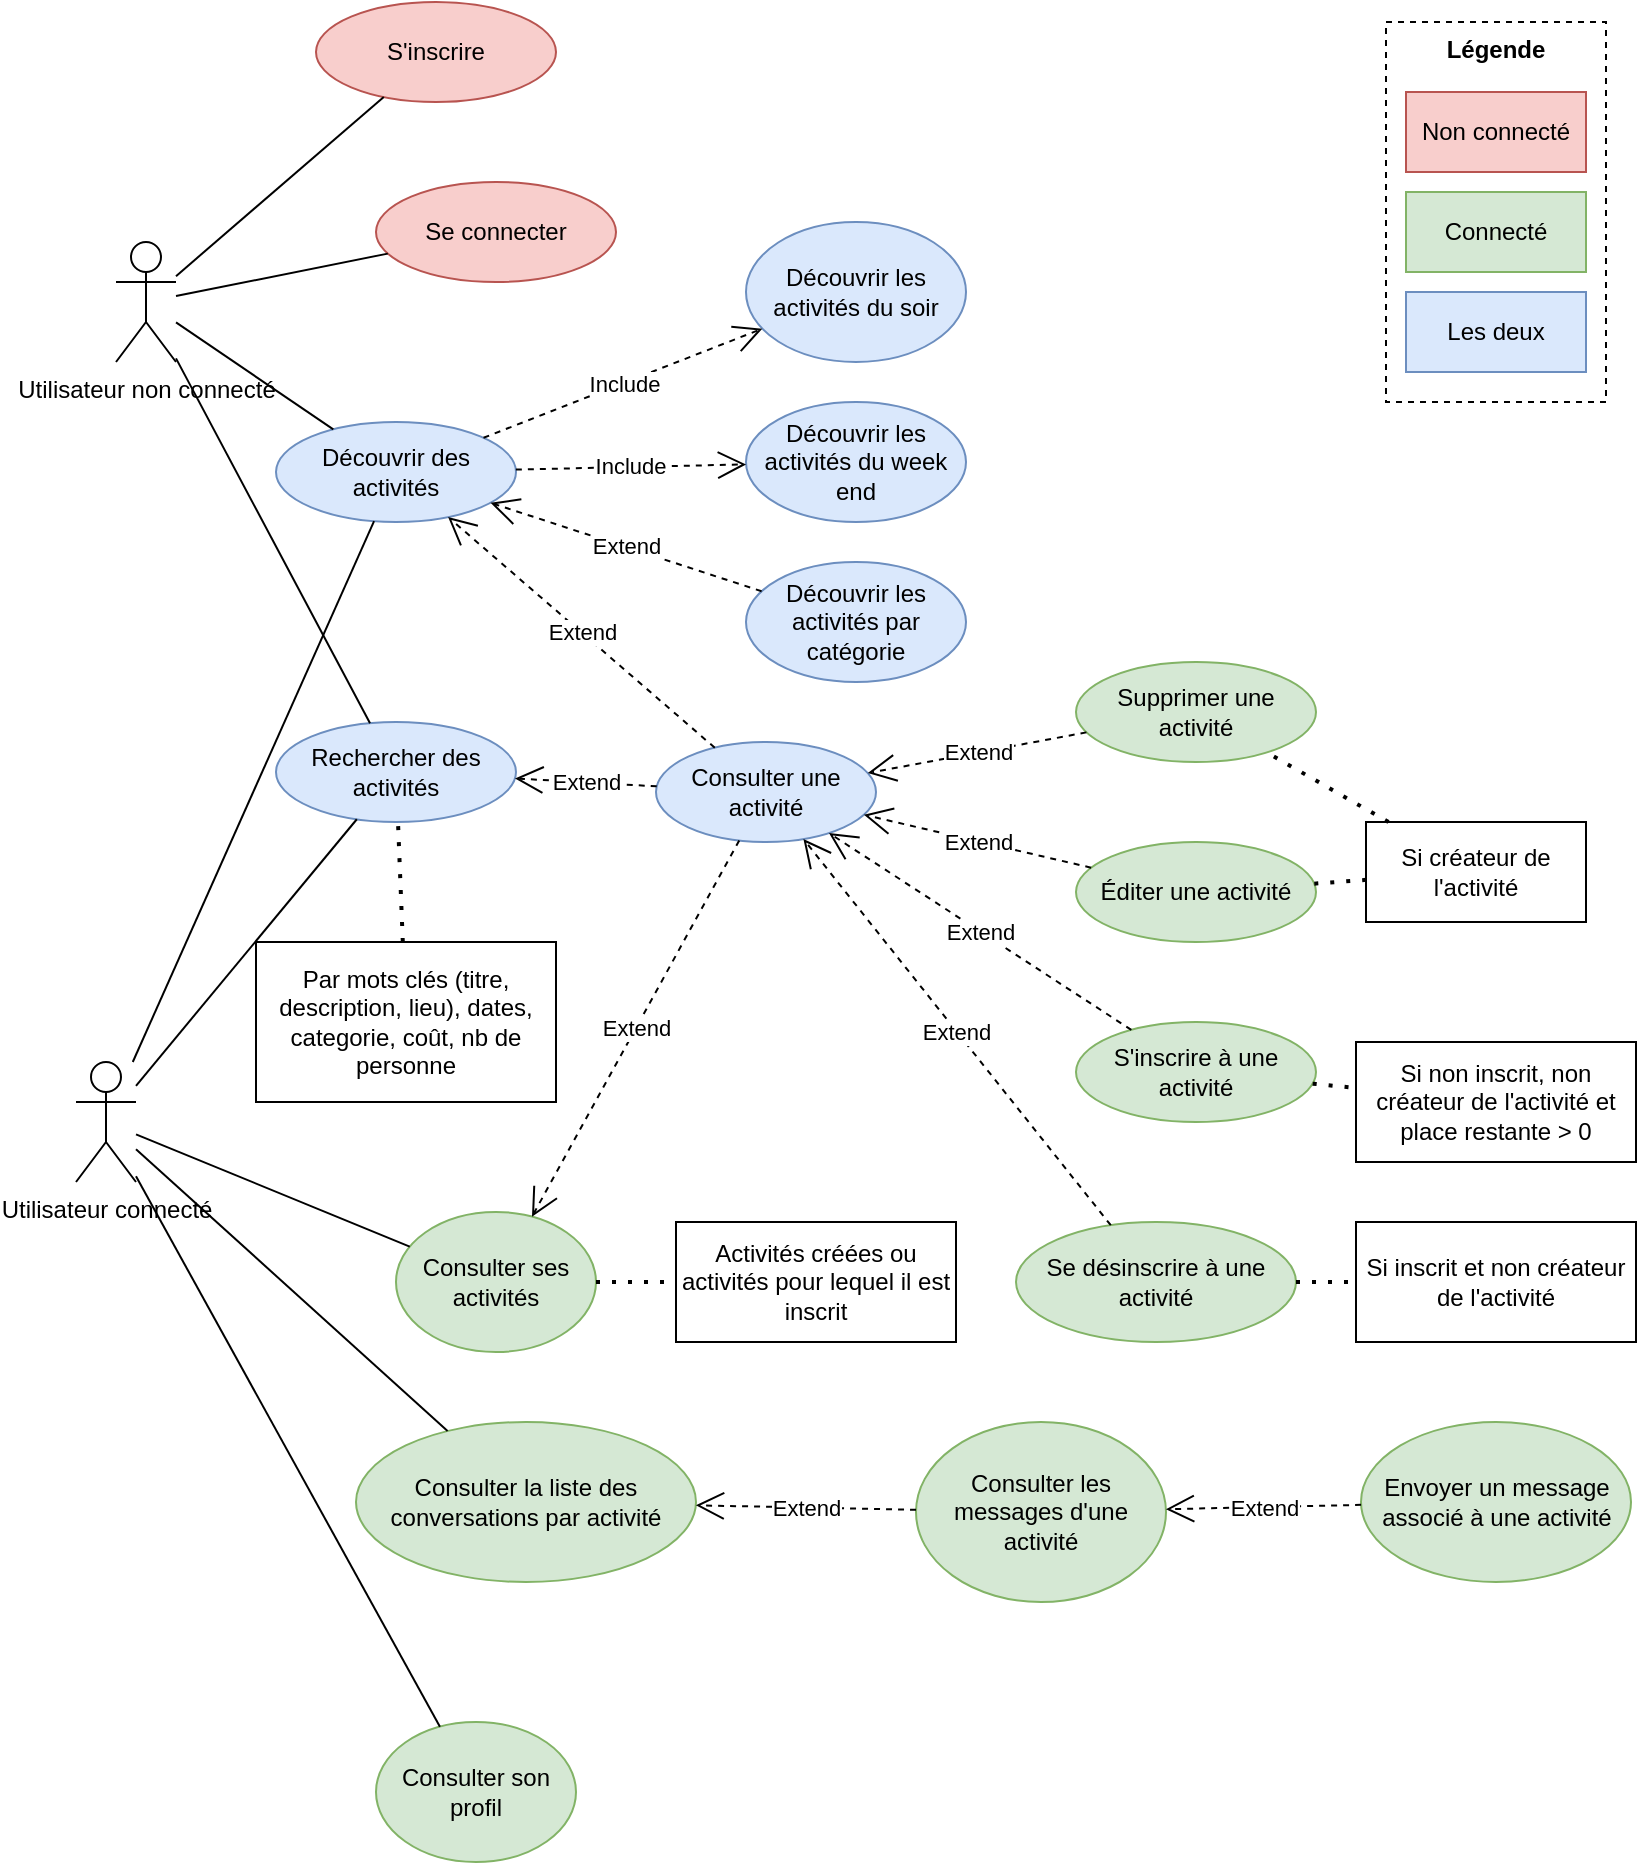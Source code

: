 <mxfile>
    <diagram id="GqkMFVIw6JVM-n9Q7T_5" name="Page-1">
        <mxGraphModel dx="2520" dy="1095" grid="1" gridSize="10" guides="1" tooltips="1" connect="1" arrows="1" fold="1" page="1" pageScale="1" pageWidth="850" pageHeight="1100" math="0" shadow="0">
            <root>
                <mxCell id="0"/>
                <mxCell id="1" parent="0"/>
                <mxCell id="86" value="&lt;b&gt;Légende&lt;/b&gt;" style="rounded=0;whiteSpace=wrap;html=1;dashed=1;verticalAlign=top;" vertex="1" parent="1">
                    <mxGeometry x="695" y="40" width="110" height="190" as="geometry"/>
                </mxCell>
                <mxCell id="2" value="Utilisateur non connecté" style="shape=umlActor;verticalLabelPosition=bottom;verticalAlign=top;html=1;outlineConnect=0;" vertex="1" parent="1">
                    <mxGeometry x="60" y="150" width="30" height="60" as="geometry"/>
                </mxCell>
                <mxCell id="3" value="S'inscrire" style="ellipse;whiteSpace=wrap;html=1;fillColor=#f8cecc;strokeColor=#b85450;" vertex="1" parent="1">
                    <mxGeometry x="160" y="30" width="120" height="50" as="geometry"/>
                </mxCell>
                <mxCell id="5" value="Se connecter" style="ellipse;whiteSpace=wrap;html=1;fillColor=#f8cecc;strokeColor=#b85450;" vertex="1" parent="1">
                    <mxGeometry x="190" y="120" width="120" height="50" as="geometry"/>
                </mxCell>
                <mxCell id="6" value="Découvrir des activités" style="ellipse;whiteSpace=wrap;html=1;fillColor=#dae8fc;strokeColor=#6c8ebf;" vertex="1" parent="1">
                    <mxGeometry x="140" y="240" width="120" height="50" as="geometry"/>
                </mxCell>
                <mxCell id="7" value="Découvrir les activités du soir" style="ellipse;whiteSpace=wrap;html=1;fillColor=#dae8fc;strokeColor=#6c8ebf;" vertex="1" parent="1">
                    <mxGeometry x="375" y="140" width="110" height="70" as="geometry"/>
                </mxCell>
                <mxCell id="8" value="Découvrir les activités du week end" style="ellipse;whiteSpace=wrap;html=1;fillColor=#dae8fc;strokeColor=#6c8ebf;" vertex="1" parent="1">
                    <mxGeometry x="375" y="230" width="110" height="60" as="geometry"/>
                </mxCell>
                <mxCell id="9" value="Découvrir les activités par catégorie" style="ellipse;whiteSpace=wrap;html=1;fillColor=#dae8fc;strokeColor=#6c8ebf;" vertex="1" parent="1">
                    <mxGeometry x="375" y="310" width="110" height="60" as="geometry"/>
                </mxCell>
                <mxCell id="10" value="Include" style="endArrow=open;endSize=12;dashed=1;html=1;" edge="1" parent="1" source="6" target="7">
                    <mxGeometry width="160" relative="1" as="geometry">
                        <mxPoint x="340" y="210" as="sourcePoint"/>
                        <mxPoint x="500" y="210" as="targetPoint"/>
                    </mxGeometry>
                </mxCell>
                <mxCell id="11" value="Include" style="endArrow=open;endSize=12;dashed=1;html=1;" edge="1" parent="1" source="6" target="8">
                    <mxGeometry width="160" relative="1" as="geometry">
                        <mxPoint x="390" y="315" as="sourcePoint"/>
                        <mxPoint x="500.0" y="285" as="targetPoint"/>
                    </mxGeometry>
                </mxCell>
                <mxCell id="12" value="Extend" style="endArrow=open;endSize=12;dashed=1;html=1;" edge="1" parent="1" source="9" target="6">
                    <mxGeometry width="160" relative="1" as="geometry">
                        <mxPoint x="390" y="315" as="sourcePoint"/>
                        <mxPoint x="502.86" y="367.44" as="targetPoint"/>
                    </mxGeometry>
                </mxCell>
                <mxCell id="13" value="Rechercher des activités" style="ellipse;whiteSpace=wrap;html=1;fillColor=#dae8fc;strokeColor=#6c8ebf;" vertex="1" parent="1">
                    <mxGeometry x="140" y="390" width="120" height="50" as="geometry"/>
                </mxCell>
                <mxCell id="14" value="Par mots clés (titre, description, lieu), dates, categorie, coût, nb de personne" style="rounded=0;whiteSpace=wrap;html=1;" vertex="1" parent="1">
                    <mxGeometry x="130" y="500" width="150" height="80" as="geometry"/>
                </mxCell>
                <mxCell id="16" value="" style="endArrow=none;dashed=1;html=1;dashPattern=1 3;strokeWidth=2;" edge="1" parent="1" source="14" target="13">
                    <mxGeometry width="50" height="50" relative="1" as="geometry">
                        <mxPoint x="500" y="540" as="sourcePoint"/>
                        <mxPoint x="550" y="490" as="targetPoint"/>
                    </mxGeometry>
                </mxCell>
                <mxCell id="22" value="Consulter une activité" style="ellipse;whiteSpace=wrap;html=1;fillColor=#dae8fc;strokeColor=#6c8ebf;" vertex="1" parent="1">
                    <mxGeometry x="330" y="400" width="110" height="50" as="geometry"/>
                </mxCell>
                <mxCell id="23" value="Extend" style="endArrow=open;endSize=12;dashed=1;html=1;" edge="1" parent="1" source="22" target="6">
                    <mxGeometry width="160" relative="1" as="geometry">
                        <mxPoint x="485" y="410" as="sourcePoint"/>
                        <mxPoint x="330" y="340" as="targetPoint"/>
                    </mxGeometry>
                </mxCell>
                <mxCell id="24" value="Extend" style="endArrow=open;endSize=12;dashed=1;html=1;" edge="1" parent="1" source="22" target="13">
                    <mxGeometry width="160" relative="1" as="geometry">
                        <mxPoint x="380" y="530" as="sourcePoint"/>
                        <mxPoint x="287.574" y="332.678" as="targetPoint"/>
                    </mxGeometry>
                </mxCell>
                <mxCell id="25" value="Supprimer une activité" style="ellipse;whiteSpace=wrap;html=1;fillColor=#d5e8d4;strokeColor=#82b366;" vertex="1" parent="1">
                    <mxGeometry x="540" y="360" width="120" height="50" as="geometry"/>
                </mxCell>
                <mxCell id="26" value="Éditer une activité" style="ellipse;whiteSpace=wrap;html=1;fillColor=#d5e8d4;strokeColor=#82b366;" vertex="1" parent="1">
                    <mxGeometry x="540" y="450" width="120" height="50" as="geometry"/>
                </mxCell>
                <mxCell id="27" value="Extend" style="endArrow=open;endSize=12;dashed=1;html=1;" edge="1" parent="1" source="25" target="22">
                    <mxGeometry width="160" relative="1" as="geometry">
                        <mxPoint x="322.396" y="507.197" as="sourcePoint"/>
                        <mxPoint x="252.171" y="563.264" as="targetPoint"/>
                    </mxGeometry>
                </mxCell>
                <mxCell id="28" value="Extend" style="endArrow=open;endSize=12;dashed=1;html=1;" edge="1" parent="1" source="26" target="22">
                    <mxGeometry width="160" relative="1" as="geometry">
                        <mxPoint x="332.396" y="517.197" as="sourcePoint"/>
                        <mxPoint x="262.171" y="573.264" as="targetPoint"/>
                    </mxGeometry>
                </mxCell>
                <mxCell id="29" value="Si créateur de l'activité" style="rounded=0;whiteSpace=wrap;html=1;" vertex="1" parent="1">
                    <mxGeometry x="685" y="440" width="110" height="50" as="geometry"/>
                </mxCell>
                <mxCell id="30" value="" style="endArrow=none;dashed=1;html=1;dashPattern=1 3;strokeWidth=2;" edge="1" parent="1" source="29" target="25">
                    <mxGeometry width="50" height="50" relative="1" as="geometry">
                        <mxPoint x="530" y="548.529" as="sourcePoint"/>
                        <mxPoint x="395.783" y="501.159" as="targetPoint"/>
                    </mxGeometry>
                </mxCell>
                <mxCell id="31" value="" style="endArrow=none;dashed=1;html=1;dashPattern=1 3;strokeWidth=2;" edge="1" parent="1" source="26" target="29">
                    <mxGeometry width="50" height="50" relative="1" as="geometry">
                        <mxPoint x="439.318" y="680" as="sourcePoint"/>
                        <mxPoint x="425.657" y="619.889" as="targetPoint"/>
                    </mxGeometry>
                </mxCell>
                <mxCell id="32" value="S'inscrire à une activité" style="ellipse;whiteSpace=wrap;html=1;fillColor=#d5e8d4;strokeColor=#82b366;" vertex="1" parent="1">
                    <mxGeometry x="540" y="540" width="120" height="50" as="geometry"/>
                </mxCell>
                <mxCell id="33" value="Extend" style="endArrow=open;endSize=12;dashed=1;html=1;" edge="1" parent="1" source="32" target="22">
                    <mxGeometry width="160" relative="1" as="geometry">
                        <mxPoint x="408.904" y="666.785" as="sourcePoint"/>
                        <mxPoint x="264.325" y="602.478" as="targetPoint"/>
                    </mxGeometry>
                </mxCell>
                <mxCell id="34" value="Si non inscrit, non créateur de l'activité et place restante &amp;gt; 0" style="rounded=0;whiteSpace=wrap;html=1;" vertex="1" parent="1">
                    <mxGeometry x="680" y="550" width="140" height="60" as="geometry"/>
                </mxCell>
                <mxCell id="35" value="" style="endArrow=none;dashed=1;html=1;dashPattern=1 3;strokeWidth=2;" edge="1" parent="1" source="32" target="34">
                    <mxGeometry width="50" height="50" relative="1" as="geometry">
                        <mxPoint x="509.387" y="681.437" as="sourcePoint"/>
                        <mxPoint x="550" y="678.548" as="targetPoint"/>
                    </mxGeometry>
                </mxCell>
                <mxCell id="36" value="Se désinscrire à une activité" style="ellipse;whiteSpace=wrap;html=1;fillColor=#d5e8d4;strokeColor=#82b366;" vertex="1" parent="1">
                    <mxGeometry x="510" y="640" width="140" height="60" as="geometry"/>
                </mxCell>
                <mxCell id="37" value="Extend" style="endArrow=open;endSize=12;dashed=1;html=1;" edge="1" parent="1" source="36" target="22">
                    <mxGeometry width="160" relative="1" as="geometry">
                        <mxPoint x="411.923" y="771.923" as="sourcePoint"/>
                        <mxPoint x="247.759" y="607.759" as="targetPoint"/>
                    </mxGeometry>
                </mxCell>
                <mxCell id="38" value="Si inscrit et non créateur de l'activité" style="rounded=0;whiteSpace=wrap;html=1;" vertex="1" parent="1">
                    <mxGeometry x="680" y="640" width="140" height="60" as="geometry"/>
                </mxCell>
                <mxCell id="40" value="" style="endArrow=none;dashed=1;html=1;dashPattern=1 3;strokeWidth=2;" edge="1" parent="1" source="36" target="38">
                    <mxGeometry width="50" height="50" relative="1" as="geometry">
                        <mxPoint x="489.091" y="784.182" as="sourcePoint"/>
                        <mxPoint x="540" y="774" as="targetPoint"/>
                    </mxGeometry>
                </mxCell>
                <mxCell id="42" value="Consulter son profil" style="ellipse;whiteSpace=wrap;html=1;fillColor=#d5e8d4;strokeColor=#82b366;" vertex="1" parent="1">
                    <mxGeometry x="190" y="890" width="100" height="70" as="geometry"/>
                </mxCell>
                <mxCell id="43" value="Consulter ses activités" style="ellipse;whiteSpace=wrap;html=1;fillColor=#d5e8d4;strokeColor=#82b366;" vertex="1" parent="1">
                    <mxGeometry x="200" y="635" width="100" height="70" as="geometry"/>
                </mxCell>
                <mxCell id="45" value="Activités créées ou activités pour lequel il est inscrit" style="rounded=0;whiteSpace=wrap;html=1;" vertex="1" parent="1">
                    <mxGeometry x="340" y="640" width="140" height="60" as="geometry"/>
                </mxCell>
                <mxCell id="46" value="" style="endArrow=none;dashed=1;html=1;dashPattern=1 3;strokeWidth=2;" edge="1" parent="1" source="43" target="45">
                    <mxGeometry width="50" height="50" relative="1" as="geometry">
                        <mxPoint x="460" y="880" as="sourcePoint"/>
                        <mxPoint x="530" y="880" as="targetPoint"/>
                    </mxGeometry>
                </mxCell>
                <mxCell id="48" value="Extend" style="endArrow=open;endSize=12;dashed=1;html=1;" edge="1" parent="1" source="22" target="43">
                    <mxGeometry width="160" relative="1" as="geometry">
                        <mxPoint x="250.268" y="562.795" as="sourcePoint"/>
                        <mxPoint x="324.324" y="497.595" as="targetPoint"/>
                    </mxGeometry>
                </mxCell>
                <mxCell id="51" value="Consulter la liste des conversations par activité" style="ellipse;whiteSpace=wrap;html=1;fillColor=#d5e8d4;strokeColor=#82b366;" vertex="1" parent="1">
                    <mxGeometry x="180" y="740" width="170" height="80" as="geometry"/>
                </mxCell>
                <mxCell id="52" value="Consulter les messages d'une activité" style="ellipse;whiteSpace=wrap;html=1;fillColor=#d5e8d4;strokeColor=#82b366;" vertex="1" parent="1">
                    <mxGeometry x="460" y="740" width="125" height="90" as="geometry"/>
                </mxCell>
                <mxCell id="53" value="Envoyer un message associé à une activité" style="ellipse;whiteSpace=wrap;html=1;fillColor=#d5e8d4;strokeColor=#82b366;" vertex="1" parent="1">
                    <mxGeometry x="682.5" y="740" width="135" height="80" as="geometry"/>
                </mxCell>
                <mxCell id="55" value="Extend" style="endArrow=open;endSize=12;dashed=1;html=1;" edge="1" parent="1" source="53" target="52">
                    <mxGeometry width="160" relative="1" as="geometry">
                        <mxPoint x="373.684" y="850.826" as="sourcePoint"/>
                        <mxPoint x="238.552" y="609.229" as="targetPoint"/>
                    </mxGeometry>
                </mxCell>
                <mxCell id="56" value="Extend" style="endArrow=open;endSize=12;dashed=1;html=1;" edge="1" parent="1" source="52" target="51">
                    <mxGeometry width="160" relative="1" as="geometry">
                        <mxPoint x="606.848" y="1100.704" as="sourcePoint"/>
                        <mxPoint x="558.805" y="1093.758" as="targetPoint"/>
                    </mxGeometry>
                </mxCell>
                <mxCell id="61" value="" style="endArrow=none;html=1;" edge="1" parent="1" source="2" target="3">
                    <mxGeometry width="50" height="50" relative="1" as="geometry">
                        <mxPoint x="510" y="380" as="sourcePoint"/>
                        <mxPoint x="560" y="330" as="targetPoint"/>
                    </mxGeometry>
                </mxCell>
                <mxCell id="64" value="" style="endArrow=none;html=1;" edge="1" parent="1" source="2" target="5">
                    <mxGeometry width="50" height="50" relative="1" as="geometry">
                        <mxPoint x="155" y="158.816" as="sourcePoint"/>
                        <mxPoint x="271.049" y="149.654" as="targetPoint"/>
                    </mxGeometry>
                </mxCell>
                <mxCell id="67" value="Utilisateur connecté" style="shape=umlActor;verticalLabelPosition=bottom;verticalAlign=top;html=1;outlineConnect=0;" vertex="1" parent="1">
                    <mxGeometry x="40" y="560" width="30" height="60" as="geometry"/>
                </mxCell>
                <mxCell id="70" value="" style="endArrow=none;html=1;" edge="1" parent="1" source="67" target="6">
                    <mxGeometry width="50" height="50" relative="1" as="geometry">
                        <mxPoint x="146.593" y="190" as="sourcePoint"/>
                        <mxPoint x="234.533" y="590.124" as="targetPoint"/>
                    </mxGeometry>
                </mxCell>
                <mxCell id="72" value="" style="endArrow=none;html=1;" edge="1" parent="1" source="2" target="13">
                    <mxGeometry width="50" height="50" relative="1" as="geometry">
                        <mxPoint x="146.593" y="190" as="sourcePoint"/>
                        <mxPoint x="234.533" y="590.124" as="targetPoint"/>
                    </mxGeometry>
                </mxCell>
                <mxCell id="73" value="" style="endArrow=none;html=1;" edge="1" parent="1" source="67" target="13">
                    <mxGeometry width="50" height="50" relative="1" as="geometry">
                        <mxPoint x="156.593" y="200" as="sourcePoint"/>
                        <mxPoint x="357.874" y="481.04" as="targetPoint"/>
                    </mxGeometry>
                </mxCell>
                <mxCell id="74" value="" style="endArrow=none;html=1;" edge="1" parent="1" source="67" target="43">
                    <mxGeometry width="50" height="50" relative="1" as="geometry">
                        <mxPoint x="50" y="595.809" as="sourcePoint"/>
                        <mxPoint x="325.167" y="518.924" as="targetPoint"/>
                    </mxGeometry>
                </mxCell>
                <mxCell id="75" value="" style="endArrow=none;html=1;" edge="1" parent="1" source="67" target="51">
                    <mxGeometry width="50" height="50" relative="1" as="geometry">
                        <mxPoint x="50" y="624.512" as="sourcePoint"/>
                        <mxPoint x="220.312" y="902.827" as="targetPoint"/>
                    </mxGeometry>
                </mxCell>
                <mxCell id="76" value="" style="endArrow=none;html=1;" edge="1" parent="1" source="67" target="42">
                    <mxGeometry width="50" height="50" relative="1" as="geometry">
                        <mxPoint x="48.085" y="630" as="sourcePoint"/>
                        <mxPoint x="222.909" y="1030.817" as="targetPoint"/>
                    </mxGeometry>
                </mxCell>
                <mxCell id="77" value="" style="endArrow=none;html=1;" edge="1" parent="1" source="2" target="6">
                    <mxGeometry width="50" height="50" relative="1" as="geometry">
                        <mxPoint x="60" y="217.222" as="sourcePoint"/>
                        <mxPoint x="166.574" y="410.634" as="targetPoint"/>
                    </mxGeometry>
                </mxCell>
                <mxCell id="80" value="Non connecté" style="rounded=0;whiteSpace=wrap;html=1;fillColor=#f8cecc;strokeColor=#b85450;" vertex="1" parent="1">
                    <mxGeometry x="705" y="75" width="90" height="40" as="geometry"/>
                </mxCell>
                <mxCell id="82" value="Connecté" style="rounded=0;whiteSpace=wrap;html=1;fillColor=#d5e8d4;strokeColor=#82b366;" vertex="1" parent="1">
                    <mxGeometry x="705" y="125" width="90" height="40" as="geometry"/>
                </mxCell>
                <mxCell id="83" value="Les deux" style="rounded=0;whiteSpace=wrap;html=1;fillColor=#dae8fc;strokeColor=#6c8ebf;" vertex="1" parent="1">
                    <mxGeometry x="705" y="175" width="90" height="40" as="geometry"/>
                </mxCell>
            </root>
        </mxGraphModel>
    </diagram>
</mxfile>